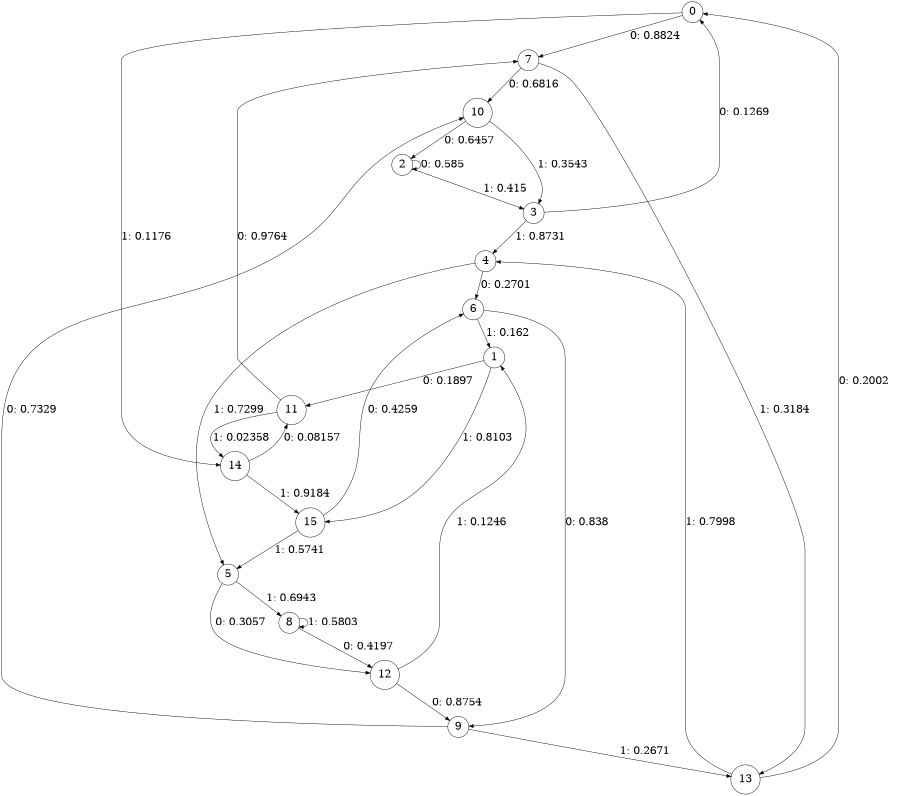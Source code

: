 digraph "ch9concat_phase3_L4" {
size = "6,8.5";
ratio = "fill";
node [shape = circle];
node [fontsize = 24];
edge [fontsize = 24];
0 -> 7 [label = "0: 0.8824   "];
0 -> 14 [label = "1: 0.1176   "];
1 -> 11 [label = "0: 0.1897   "];
1 -> 15 [label = "1: 0.8103   "];
2 -> 2 [label = "0: 0.585    "];
2 -> 3 [label = "1: 0.415    "];
3 -> 0 [label = "0: 0.1269   "];
3 -> 4 [label = "1: 0.8731   "];
4 -> 6 [label = "0: 0.2701   "];
4 -> 5 [label = "1: 0.7299   "];
5 -> 12 [label = "0: 0.3057   "];
5 -> 8 [label = "1: 0.6943   "];
6 -> 9 [label = "0: 0.838    "];
6 -> 1 [label = "1: 0.162    "];
7 -> 10 [label = "0: 0.6816   "];
7 -> 13 [label = "1: 0.3184   "];
8 -> 12 [label = "0: 0.4197   "];
8 -> 8 [label = "1: 0.5803   "];
9 -> 10 [label = "0: 0.7329   "];
9 -> 13 [label = "1: 0.2671   "];
10 -> 2 [label = "0: 0.6457   "];
10 -> 3 [label = "1: 0.3543   "];
11 -> 7 [label = "0: 0.9764   "];
11 -> 14 [label = "1: 0.02358  "];
12 -> 9 [label = "0: 0.8754   "];
12 -> 1 [label = "1: 0.1246   "];
13 -> 0 [label = "0: 0.2002   "];
13 -> 4 [label = "1: 0.7998   "];
14 -> 11 [label = "0: 0.08157  "];
14 -> 15 [label = "1: 0.9184   "];
15 -> 6 [label = "0: 0.4259   "];
15 -> 5 [label = "1: 0.5741   "];
}